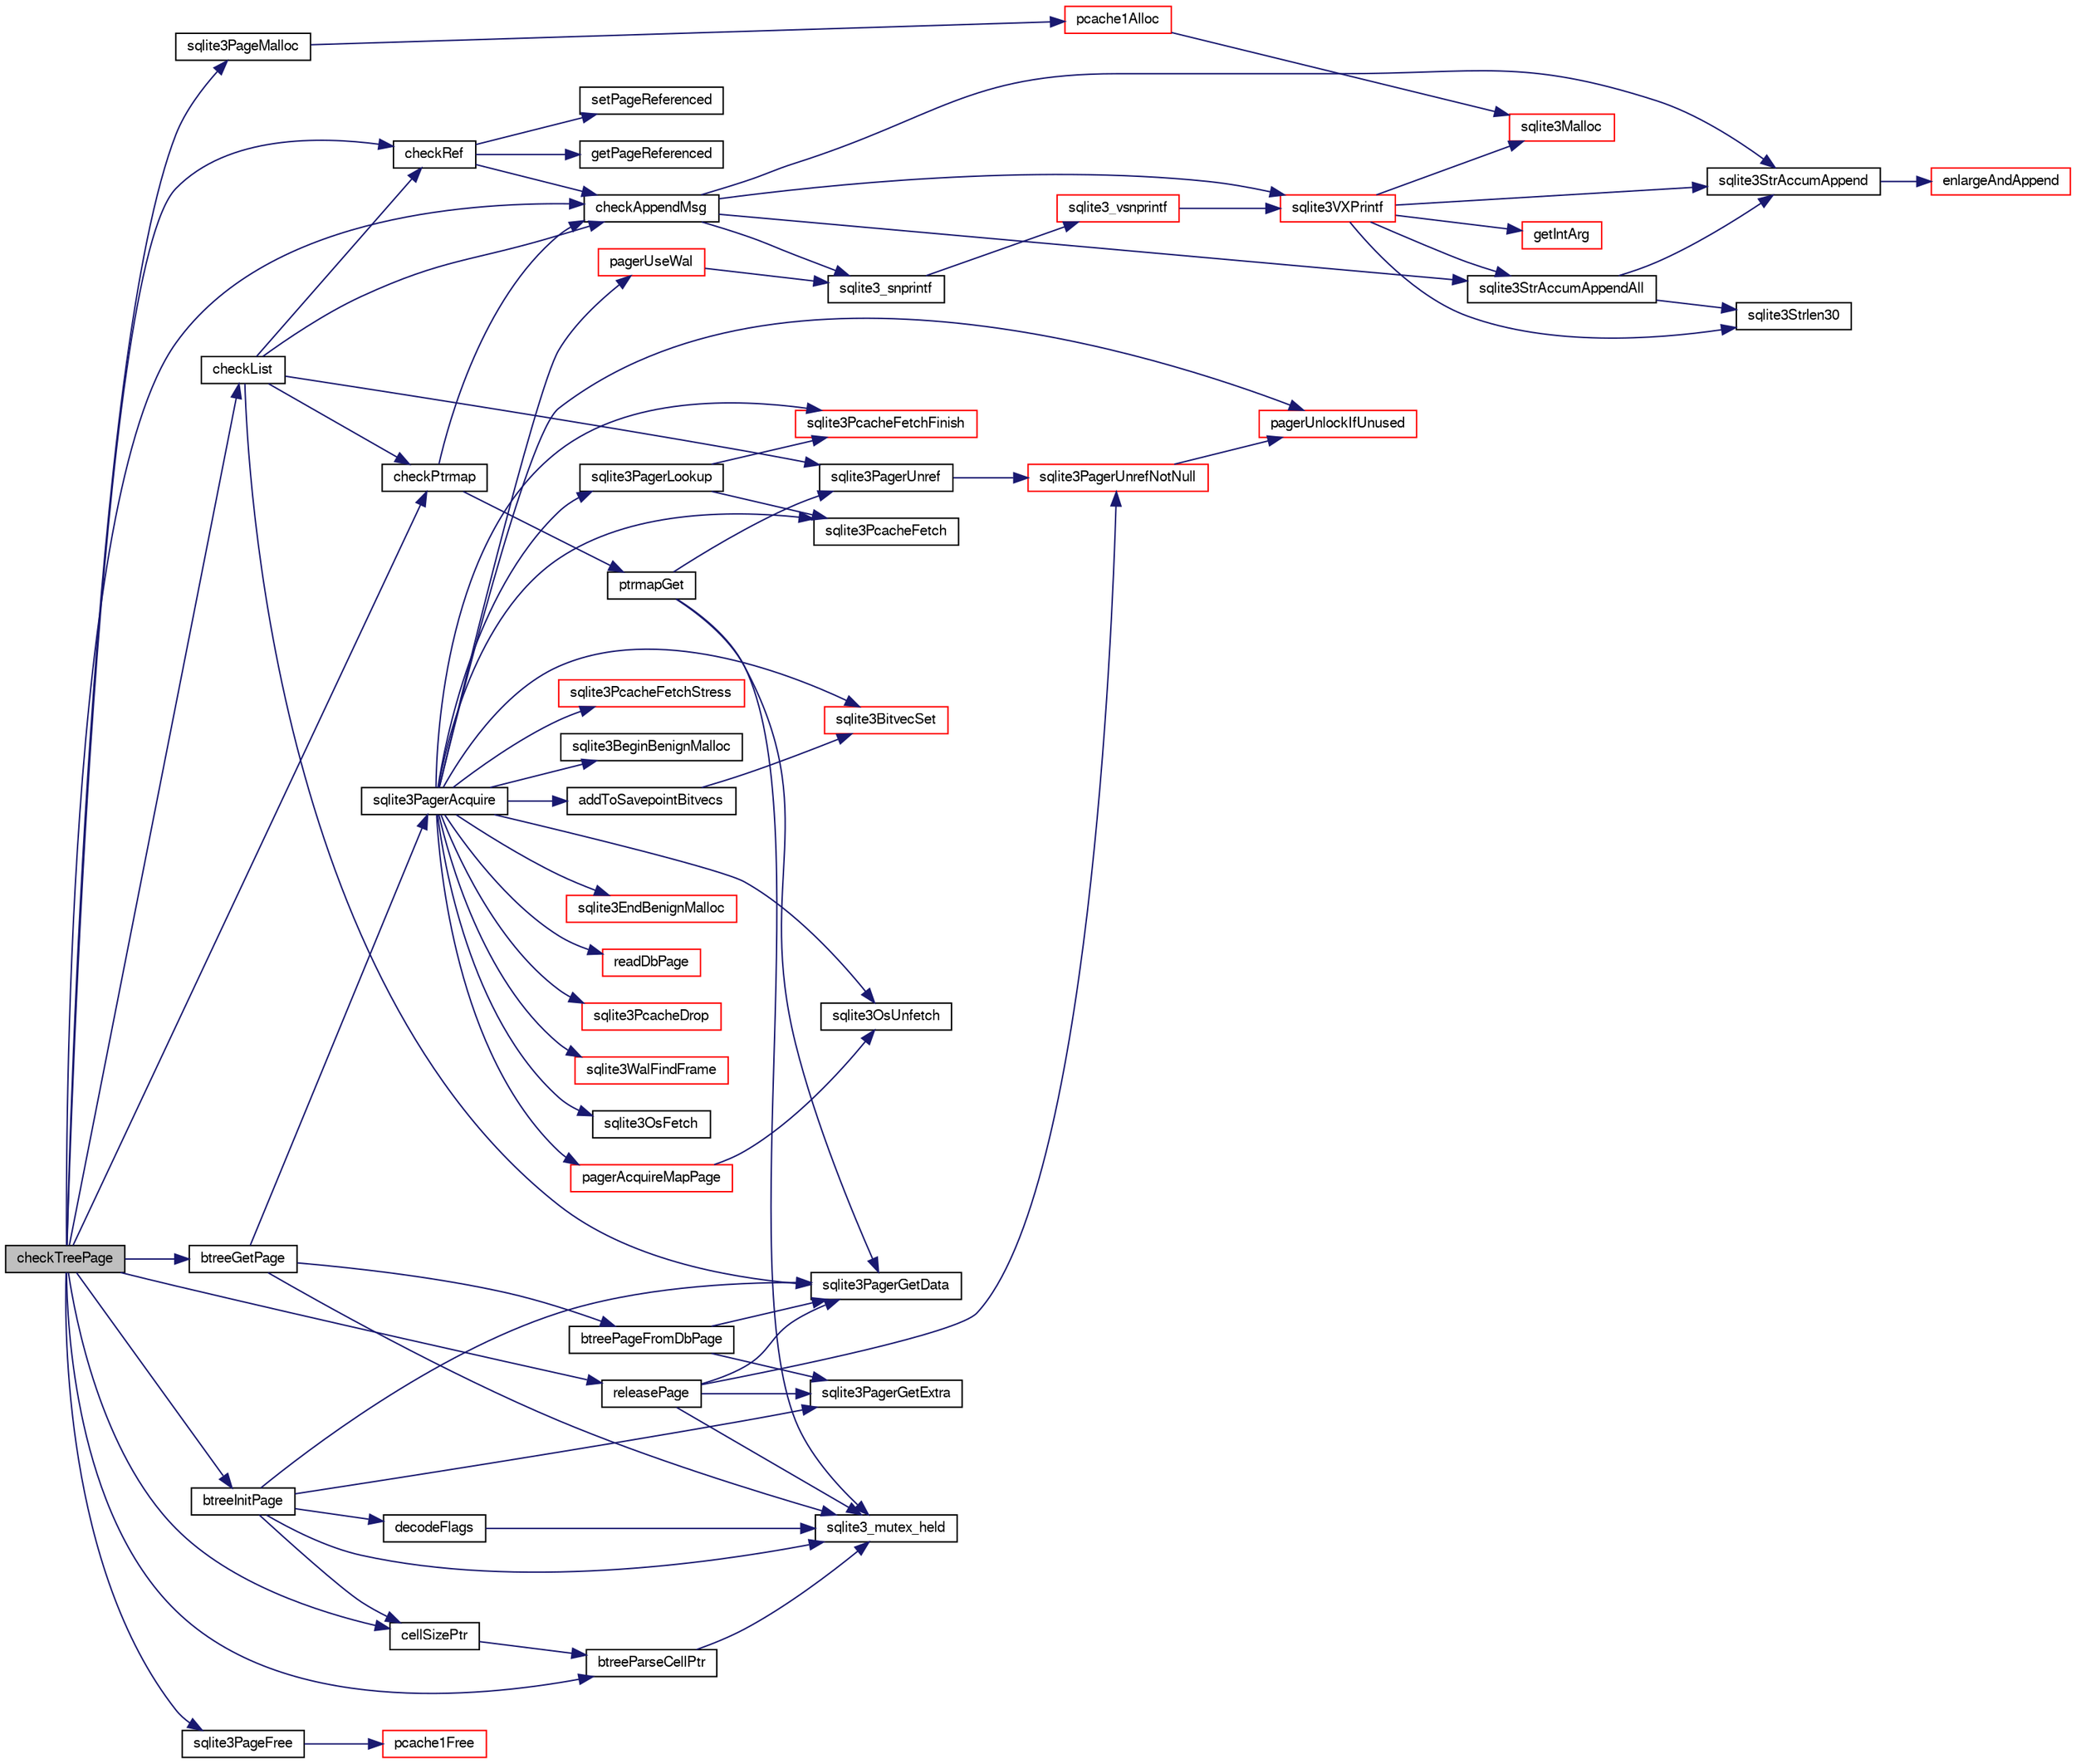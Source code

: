 digraph "checkTreePage"
{
  edge [fontname="FreeSans",fontsize="10",labelfontname="FreeSans",labelfontsize="10"];
  node [fontname="FreeSans",fontsize="10",shape=record];
  rankdir="LR";
  Node42130 [label="checkTreePage",height=0.2,width=0.4,color="black", fillcolor="grey75", style="filled", fontcolor="black"];
  Node42130 -> Node42131 [color="midnightblue",fontsize="10",style="solid",fontname="FreeSans"];
  Node42131 [label="checkRef",height=0.2,width=0.4,color="black", fillcolor="white", style="filled",URL="$sqlite3_8c.html#a8f9d5e653157e813f504a66ca548941a"];
  Node42131 -> Node42132 [color="midnightblue",fontsize="10",style="solid",fontname="FreeSans"];
  Node42132 [label="checkAppendMsg",height=0.2,width=0.4,color="black", fillcolor="white", style="filled",URL="$sqlite3_8c.html#a4366e7af81727e2d755d3c9a635b055e"];
  Node42132 -> Node42133 [color="midnightblue",fontsize="10",style="solid",fontname="FreeSans"];
  Node42133 [label="sqlite3StrAccumAppend",height=0.2,width=0.4,color="black", fillcolor="white", style="filled",URL="$sqlite3_8c.html#a56664fa33def33c5a5245b623441d5e0"];
  Node42133 -> Node42134 [color="midnightblue",fontsize="10",style="solid",fontname="FreeSans"];
  Node42134 [label="enlargeAndAppend",height=0.2,width=0.4,color="red", fillcolor="white", style="filled",URL="$sqlite3_8c.html#a25b21e61dc0883d849890eaa8a18088a"];
  Node42132 -> Node42217 [color="midnightblue",fontsize="10",style="solid",fontname="FreeSans"];
  Node42217 [label="sqlite3_snprintf",height=0.2,width=0.4,color="black", fillcolor="white", style="filled",URL="$sqlite3_8c.html#aa2695a752e971577f5784122f2013c40"];
  Node42217 -> Node42218 [color="midnightblue",fontsize="10",style="solid",fontname="FreeSans"];
  Node42218 [label="sqlite3_vsnprintf",height=0.2,width=0.4,color="red", fillcolor="white", style="filled",URL="$sqlite3_8c.html#a0862c03aea71d62847e452aa655add42"];
  Node42218 -> Node42183 [color="midnightblue",fontsize="10",style="solid",fontname="FreeSans"];
  Node42183 [label="sqlite3VXPrintf",height=0.2,width=0.4,color="red", fillcolor="white", style="filled",URL="$sqlite3_8c.html#a63c25806c9bd4a2b76f9a0eb232c6bde"];
  Node42183 -> Node42133 [color="midnightblue",fontsize="10",style="solid",fontname="FreeSans"];
  Node42183 -> Node42184 [color="midnightblue",fontsize="10",style="solid",fontname="FreeSans"];
  Node42184 [label="getIntArg",height=0.2,width=0.4,color="red", fillcolor="white", style="filled",URL="$sqlite3_8c.html#abff258963dbd9205fb299851a64c67be"];
  Node42183 -> Node42151 [color="midnightblue",fontsize="10",style="solid",fontname="FreeSans"];
  Node42151 [label="sqlite3Malloc",height=0.2,width=0.4,color="red", fillcolor="white", style="filled",URL="$sqlite3_8c.html#a361a2eaa846b1885f123abe46f5d8b2b"];
  Node42183 -> Node42195 [color="midnightblue",fontsize="10",style="solid",fontname="FreeSans"];
  Node42195 [label="sqlite3Strlen30",height=0.2,width=0.4,color="black", fillcolor="white", style="filled",URL="$sqlite3_8c.html#a3dcd80ba41f1a308193dee74857b62a7"];
  Node42183 -> Node42221 [color="midnightblue",fontsize="10",style="solid",fontname="FreeSans"];
  Node42221 [label="sqlite3StrAccumAppendAll",height=0.2,width=0.4,color="black", fillcolor="white", style="filled",URL="$sqlite3_8c.html#acaf8f3e4f99a3c3a4a77e9c987547289"];
  Node42221 -> Node42133 [color="midnightblue",fontsize="10",style="solid",fontname="FreeSans"];
  Node42221 -> Node42195 [color="midnightblue",fontsize="10",style="solid",fontname="FreeSans"];
  Node42132 -> Node42221 [color="midnightblue",fontsize="10",style="solid",fontname="FreeSans"];
  Node42132 -> Node42183 [color="midnightblue",fontsize="10",style="solid",fontname="FreeSans"];
  Node42131 -> Node42415 [color="midnightblue",fontsize="10",style="solid",fontname="FreeSans"];
  Node42415 [label="getPageReferenced",height=0.2,width=0.4,color="black", fillcolor="white", style="filled",URL="$sqlite3_8c.html#a71c370cd554974cedbdc117d1ef9d812"];
  Node42131 -> Node42416 [color="midnightblue",fontsize="10",style="solid",fontname="FreeSans"];
  Node42416 [label="setPageReferenced",height=0.2,width=0.4,color="black", fillcolor="white", style="filled",URL="$sqlite3_8c.html#a8f58c4d068732adbc63f88c7f0acfce0"];
  Node42130 -> Node42417 [color="midnightblue",fontsize="10",style="solid",fontname="FreeSans"];
  Node42417 [label="btreeGetPage",height=0.2,width=0.4,color="black", fillcolor="white", style="filled",URL="$sqlite3_8c.html#ac59679e30ceb0190614fbd19a7feb6de"];
  Node42417 -> Node42139 [color="midnightblue",fontsize="10",style="solid",fontname="FreeSans"];
  Node42139 [label="sqlite3_mutex_held",height=0.2,width=0.4,color="black", fillcolor="white", style="filled",URL="$sqlite3_8c.html#acf77da68932b6bc163c5e68547ecc3e7"];
  Node42417 -> Node42418 [color="midnightblue",fontsize="10",style="solid",fontname="FreeSans"];
  Node42418 [label="sqlite3PagerAcquire",height=0.2,width=0.4,color="black", fillcolor="white", style="filled",URL="$sqlite3_8c.html#a22a53daafd2bd778cda390312651f994"];
  Node42418 -> Node42419 [color="midnightblue",fontsize="10",style="solid",fontname="FreeSans"];
  Node42419 [label="pagerUseWal",height=0.2,width=0.4,color="red", fillcolor="white", style="filled",URL="$sqlite3_8c.html#a31def80bfe1de9284d635ba190a5eb68"];
  Node42419 -> Node42217 [color="midnightblue",fontsize="10",style="solid",fontname="FreeSans"];
  Node42418 -> Node42421 [color="midnightblue",fontsize="10",style="solid",fontname="FreeSans"];
  Node42421 [label="sqlite3WalFindFrame",height=0.2,width=0.4,color="red", fillcolor="white", style="filled",URL="$sqlite3_8c.html#a70d73def3adcc264f500a63178742708"];
  Node42418 -> Node42426 [color="midnightblue",fontsize="10",style="solid",fontname="FreeSans"];
  Node42426 [label="sqlite3OsFetch",height=0.2,width=0.4,color="black", fillcolor="white", style="filled",URL="$sqlite3_8c.html#ab5b9137b375d5d8a8c216a644056cba7"];
  Node42418 -> Node42431 [color="midnightblue",fontsize="10",style="solid",fontname="FreeSans"];
  Node42431 [label="sqlite3PagerLookup",height=0.2,width=0.4,color="black", fillcolor="white", style="filled",URL="$sqlite3_8c.html#a1252ec03814f64eed236cfb21094cafd"];
  Node42431 -> Node42432 [color="midnightblue",fontsize="10",style="solid",fontname="FreeSans"];
  Node42432 [label="sqlite3PcacheFetch",height=0.2,width=0.4,color="black", fillcolor="white", style="filled",URL="$sqlite3_8c.html#a51a10151c5ec2c1c9e6fd615e95a3450"];
  Node42431 -> Node42433 [color="midnightblue",fontsize="10",style="solid",fontname="FreeSans"];
  Node42433 [label="sqlite3PcacheFetchFinish",height=0.2,width=0.4,color="red", fillcolor="white", style="filled",URL="$sqlite3_8c.html#a21f330cb082d63a111f64257e823a4b1"];
  Node42418 -> Node42435 [color="midnightblue",fontsize="10",style="solid",fontname="FreeSans"];
  Node42435 [label="pagerAcquireMapPage",height=0.2,width=0.4,color="red", fillcolor="white", style="filled",URL="$sqlite3_8c.html#affc12640bbd7572ae41f1943f3b8bb3b"];
  Node42435 -> Node42427 [color="midnightblue",fontsize="10",style="solid",fontname="FreeSans"];
  Node42427 [label="sqlite3OsUnfetch",height=0.2,width=0.4,color="black", fillcolor="white", style="filled",URL="$sqlite3_8c.html#abc0da72cb8b8989cf8708b572fe5fef4"];
  Node42418 -> Node42427 [color="midnightblue",fontsize="10",style="solid",fontname="FreeSans"];
  Node42418 -> Node42432 [color="midnightblue",fontsize="10",style="solid",fontname="FreeSans"];
  Node42418 -> Node42436 [color="midnightblue",fontsize="10",style="solid",fontname="FreeSans"];
  Node42436 [label="sqlite3PcacheFetchStress",height=0.2,width=0.4,color="red", fillcolor="white", style="filled",URL="$sqlite3_8c.html#a83644ab4d77e1649ae5336b659edb351"];
  Node42418 -> Node42433 [color="midnightblue",fontsize="10",style="solid",fontname="FreeSans"];
  Node42418 -> Node42243 [color="midnightblue",fontsize="10",style="solid",fontname="FreeSans"];
  Node42243 [label="sqlite3BeginBenignMalloc",height=0.2,width=0.4,color="black", fillcolor="white", style="filled",URL="$sqlite3_8c.html#a3344c0e2b1b6df701a1cb326602fac14"];
  Node42418 -> Node42438 [color="midnightblue",fontsize="10",style="solid",fontname="FreeSans"];
  Node42438 [label="sqlite3BitvecSet",height=0.2,width=0.4,color="red", fillcolor="white", style="filled",URL="$sqlite3_8c.html#a1f3c6d64d5d889e451d6725b1eb458be"];
  Node42418 -> Node42440 [color="midnightblue",fontsize="10",style="solid",fontname="FreeSans"];
  Node42440 [label="addToSavepointBitvecs",height=0.2,width=0.4,color="black", fillcolor="white", style="filled",URL="$sqlite3_8c.html#aa2e9bb02bb6975d83ec875f0792792f0"];
  Node42440 -> Node42438 [color="midnightblue",fontsize="10",style="solid",fontname="FreeSans"];
  Node42418 -> Node42244 [color="midnightblue",fontsize="10",style="solid",fontname="FreeSans"];
  Node42244 [label="sqlite3EndBenignMalloc",height=0.2,width=0.4,color="red", fillcolor="white", style="filled",URL="$sqlite3_8c.html#a4582127cc64d483dc66c7acf9d8d8fbb"];
  Node42418 -> Node42441 [color="midnightblue",fontsize="10",style="solid",fontname="FreeSans"];
  Node42441 [label="readDbPage",height=0.2,width=0.4,color="red", fillcolor="white", style="filled",URL="$sqlite3_8c.html#a1c4cca64dd97dda37d9be9cac94941a0"];
  Node42418 -> Node42444 [color="midnightblue",fontsize="10",style="solid",fontname="FreeSans"];
  Node42444 [label="sqlite3PcacheDrop",height=0.2,width=0.4,color="red", fillcolor="white", style="filled",URL="$sqlite3_8c.html#a78667811e7a2a7e75117cd6ec9cf6486"];
  Node42418 -> Node42446 [color="midnightblue",fontsize="10",style="solid",fontname="FreeSans"];
  Node42446 [label="pagerUnlockIfUnused",height=0.2,width=0.4,color="red", fillcolor="white", style="filled",URL="$sqlite3_8c.html#abf547f4276efb6f10262f7fde1e4d065"];
  Node42417 -> Node42552 [color="midnightblue",fontsize="10",style="solid",fontname="FreeSans"];
  Node42552 [label="btreePageFromDbPage",height=0.2,width=0.4,color="black", fillcolor="white", style="filled",URL="$sqlite3_8c.html#a148c0bf09d4ef14a49e0e7a2c0506c80"];
  Node42552 -> Node42518 [color="midnightblue",fontsize="10",style="solid",fontname="FreeSans"];
  Node42518 [label="sqlite3PagerGetExtra",height=0.2,width=0.4,color="black", fillcolor="white", style="filled",URL="$sqlite3_8c.html#a48e879a6d20f06f27390973ab8d59bd7"];
  Node42552 -> Node42517 [color="midnightblue",fontsize="10",style="solid",fontname="FreeSans"];
  Node42517 [label="sqlite3PagerGetData",height=0.2,width=0.4,color="black", fillcolor="white", style="filled",URL="$sqlite3_8c.html#a9dd340e56fb4b7fad4df339595b8d8a2"];
  Node42130 -> Node42132 [color="midnightblue",fontsize="10",style="solid",fontname="FreeSans"];
  Node42130 -> Node42553 [color="midnightblue",fontsize="10",style="solid",fontname="FreeSans"];
  Node42553 [label="btreeInitPage",height=0.2,width=0.4,color="black", fillcolor="white", style="filled",URL="$sqlite3_8c.html#a3fbef3abda22e9a3f72c2873ec0b26a3"];
  Node42553 -> Node42139 [color="midnightblue",fontsize="10",style="solid",fontname="FreeSans"];
  Node42553 -> Node42518 [color="midnightblue",fontsize="10",style="solid",fontname="FreeSans"];
  Node42553 -> Node42517 [color="midnightblue",fontsize="10",style="solid",fontname="FreeSans"];
  Node42553 -> Node42554 [color="midnightblue",fontsize="10",style="solid",fontname="FreeSans"];
  Node42554 [label="decodeFlags",height=0.2,width=0.4,color="black", fillcolor="white", style="filled",URL="$sqlite3_8c.html#acb168e46383706f31cefd555da235eae"];
  Node42554 -> Node42139 [color="midnightblue",fontsize="10",style="solid",fontname="FreeSans"];
  Node42553 -> Node42555 [color="midnightblue",fontsize="10",style="solid",fontname="FreeSans"];
  Node42555 [label="cellSizePtr",height=0.2,width=0.4,color="black", fillcolor="white", style="filled",URL="$sqlite3_8c.html#a6c95c9aac1c8a00490e36674f43e76ec"];
  Node42555 -> Node42556 [color="midnightblue",fontsize="10",style="solid",fontname="FreeSans"];
  Node42556 [label="btreeParseCellPtr",height=0.2,width=0.4,color="black", fillcolor="white", style="filled",URL="$sqlite3_8c.html#a1eba22ca0ddf563de0b29c64551c759f"];
  Node42556 -> Node42139 [color="midnightblue",fontsize="10",style="solid",fontname="FreeSans"];
  Node42130 -> Node42557 [color="midnightblue",fontsize="10",style="solid",fontname="FreeSans"];
  Node42557 [label="releasePage",height=0.2,width=0.4,color="black", fillcolor="white", style="filled",URL="$sqlite3_8c.html#a92c6fb14f9bcf117440c35116c26d6c4"];
  Node42557 -> Node42518 [color="midnightblue",fontsize="10",style="solid",fontname="FreeSans"];
  Node42557 -> Node42517 [color="midnightblue",fontsize="10",style="solid",fontname="FreeSans"];
  Node42557 -> Node42139 [color="midnightblue",fontsize="10",style="solid",fontname="FreeSans"];
  Node42557 -> Node42460 [color="midnightblue",fontsize="10",style="solid",fontname="FreeSans"];
  Node42460 [label="sqlite3PagerUnrefNotNull",height=0.2,width=0.4,color="red", fillcolor="white", style="filled",URL="$sqlite3_8c.html#a4b314f96f09f5c68c94672e420e31ab9"];
  Node42460 -> Node42446 [color="midnightblue",fontsize="10",style="solid",fontname="FreeSans"];
  Node42130 -> Node42556 [color="midnightblue",fontsize="10",style="solid",fontname="FreeSans"];
  Node42130 -> Node42558 [color="midnightblue",fontsize="10",style="solid",fontname="FreeSans"];
  Node42558 [label="checkPtrmap",height=0.2,width=0.4,color="black", fillcolor="white", style="filled",URL="$sqlite3_8c.html#a09521b13d51d0264cb7f3758ec36fc90"];
  Node42558 -> Node42559 [color="midnightblue",fontsize="10",style="solid",fontname="FreeSans"];
  Node42559 [label="ptrmapGet",height=0.2,width=0.4,color="black", fillcolor="white", style="filled",URL="$sqlite3_8c.html#ae91bfd9c1bec807a52a384d2ed01934b"];
  Node42559 -> Node42139 [color="midnightblue",fontsize="10",style="solid",fontname="FreeSans"];
  Node42559 -> Node42517 [color="midnightblue",fontsize="10",style="solid",fontname="FreeSans"];
  Node42559 -> Node42522 [color="midnightblue",fontsize="10",style="solid",fontname="FreeSans"];
  Node42522 [label="sqlite3PagerUnref",height=0.2,width=0.4,color="black", fillcolor="white", style="filled",URL="$sqlite3_8c.html#aa9d040b7f24a8a5d99bf96863b52cd15"];
  Node42522 -> Node42460 [color="midnightblue",fontsize="10",style="solid",fontname="FreeSans"];
  Node42558 -> Node42132 [color="midnightblue",fontsize="10",style="solid",fontname="FreeSans"];
  Node42130 -> Node42560 [color="midnightblue",fontsize="10",style="solid",fontname="FreeSans"];
  Node42560 [label="checkList",height=0.2,width=0.4,color="black", fillcolor="white", style="filled",URL="$sqlite3_8c.html#a7c888a9a7f402383d462ddef0e59f52e"];
  Node42560 -> Node42132 [color="midnightblue",fontsize="10",style="solid",fontname="FreeSans"];
  Node42560 -> Node42131 [color="midnightblue",fontsize="10",style="solid",fontname="FreeSans"];
  Node42560 -> Node42517 [color="midnightblue",fontsize="10",style="solid",fontname="FreeSans"];
  Node42560 -> Node42558 [color="midnightblue",fontsize="10",style="solid",fontname="FreeSans"];
  Node42560 -> Node42522 [color="midnightblue",fontsize="10",style="solid",fontname="FreeSans"];
  Node42130 -> Node42489 [color="midnightblue",fontsize="10",style="solid",fontname="FreeSans"];
  Node42489 [label="sqlite3PageMalloc",height=0.2,width=0.4,color="black", fillcolor="white", style="filled",URL="$sqlite3_8c.html#af05f296695d164316d4666a76d07f1f0"];
  Node42489 -> Node42252 [color="midnightblue",fontsize="10",style="solid",fontname="FreeSans"];
  Node42252 [label="pcache1Alloc",height=0.2,width=0.4,color="red", fillcolor="white", style="filled",URL="$sqlite3_8c.html#ad80f2390e3fdf5c2feab3ea212d4e9a8"];
  Node42252 -> Node42151 [color="midnightblue",fontsize="10",style="solid",fontname="FreeSans"];
  Node42130 -> Node42555 [color="midnightblue",fontsize="10",style="solid",fontname="FreeSans"];
  Node42130 -> Node42495 [color="midnightblue",fontsize="10",style="solid",fontname="FreeSans"];
  Node42495 [label="sqlite3PageFree",height=0.2,width=0.4,color="black", fillcolor="white", style="filled",URL="$sqlite3_8c.html#a7c85b1d9d633386e0ecb5d56594fe03f"];
  Node42495 -> Node42238 [color="midnightblue",fontsize="10",style="solid",fontname="FreeSans"];
  Node42238 [label="pcache1Free",height=0.2,width=0.4,color="red", fillcolor="white", style="filled",URL="$sqlite3_8c.html#a283e764f60afec3ed4995402b6604ceb"];
}
